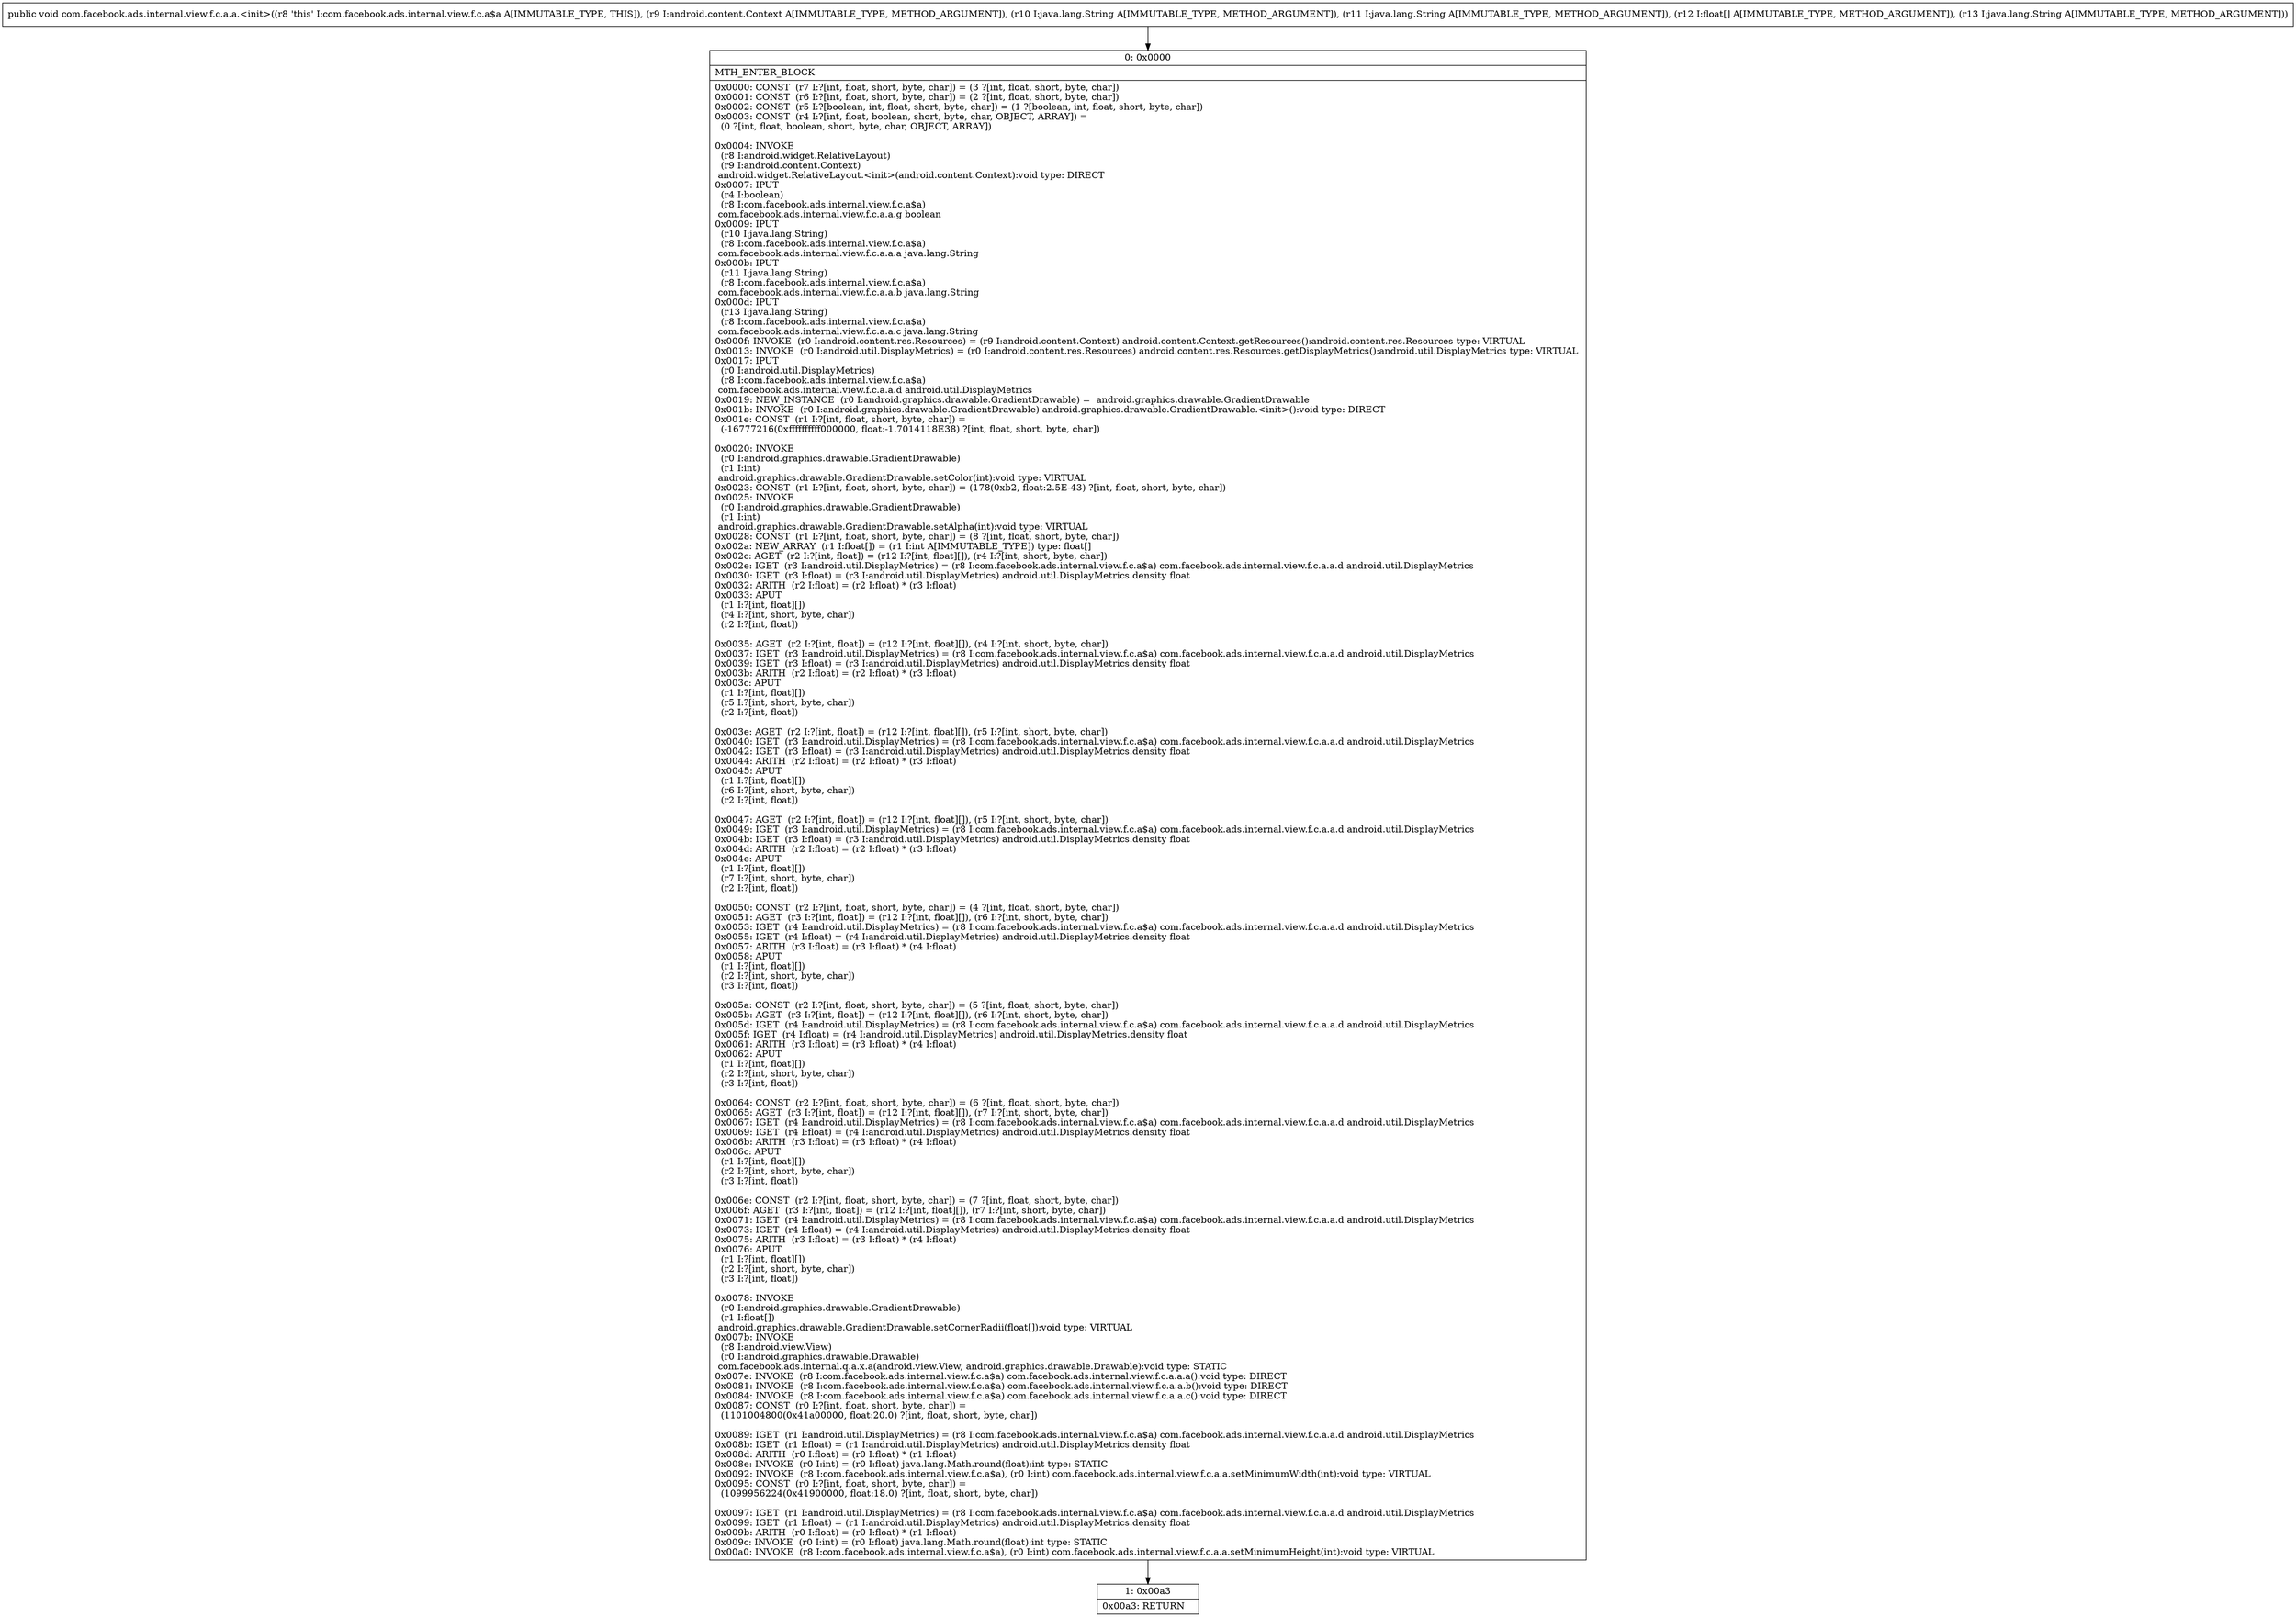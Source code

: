 digraph "CFG forcom.facebook.ads.internal.view.f.c.a.a.\<init\>(Landroid\/content\/Context;Ljava\/lang\/String;Ljava\/lang\/String;[FLjava\/lang\/String;)V" {
Node_0 [shape=record,label="{0\:\ 0x0000|MTH_ENTER_BLOCK\l|0x0000: CONST  (r7 I:?[int, float, short, byte, char]) = (3 ?[int, float, short, byte, char]) \l0x0001: CONST  (r6 I:?[int, float, short, byte, char]) = (2 ?[int, float, short, byte, char]) \l0x0002: CONST  (r5 I:?[boolean, int, float, short, byte, char]) = (1 ?[boolean, int, float, short, byte, char]) \l0x0003: CONST  (r4 I:?[int, float, boolean, short, byte, char, OBJECT, ARRAY]) = \l  (0 ?[int, float, boolean, short, byte, char, OBJECT, ARRAY])\l \l0x0004: INVOKE  \l  (r8 I:android.widget.RelativeLayout)\l  (r9 I:android.content.Context)\l android.widget.RelativeLayout.\<init\>(android.content.Context):void type: DIRECT \l0x0007: IPUT  \l  (r4 I:boolean)\l  (r8 I:com.facebook.ads.internal.view.f.c.a$a)\l com.facebook.ads.internal.view.f.c.a.a.g boolean \l0x0009: IPUT  \l  (r10 I:java.lang.String)\l  (r8 I:com.facebook.ads.internal.view.f.c.a$a)\l com.facebook.ads.internal.view.f.c.a.a.a java.lang.String \l0x000b: IPUT  \l  (r11 I:java.lang.String)\l  (r8 I:com.facebook.ads.internal.view.f.c.a$a)\l com.facebook.ads.internal.view.f.c.a.a.b java.lang.String \l0x000d: IPUT  \l  (r13 I:java.lang.String)\l  (r8 I:com.facebook.ads.internal.view.f.c.a$a)\l com.facebook.ads.internal.view.f.c.a.a.c java.lang.String \l0x000f: INVOKE  (r0 I:android.content.res.Resources) = (r9 I:android.content.Context) android.content.Context.getResources():android.content.res.Resources type: VIRTUAL \l0x0013: INVOKE  (r0 I:android.util.DisplayMetrics) = (r0 I:android.content.res.Resources) android.content.res.Resources.getDisplayMetrics():android.util.DisplayMetrics type: VIRTUAL \l0x0017: IPUT  \l  (r0 I:android.util.DisplayMetrics)\l  (r8 I:com.facebook.ads.internal.view.f.c.a$a)\l com.facebook.ads.internal.view.f.c.a.a.d android.util.DisplayMetrics \l0x0019: NEW_INSTANCE  (r0 I:android.graphics.drawable.GradientDrawable) =  android.graphics.drawable.GradientDrawable \l0x001b: INVOKE  (r0 I:android.graphics.drawable.GradientDrawable) android.graphics.drawable.GradientDrawable.\<init\>():void type: DIRECT \l0x001e: CONST  (r1 I:?[int, float, short, byte, char]) = \l  (\-16777216(0xffffffffff000000, float:\-1.7014118E38) ?[int, float, short, byte, char])\l \l0x0020: INVOKE  \l  (r0 I:android.graphics.drawable.GradientDrawable)\l  (r1 I:int)\l android.graphics.drawable.GradientDrawable.setColor(int):void type: VIRTUAL \l0x0023: CONST  (r1 I:?[int, float, short, byte, char]) = (178(0xb2, float:2.5E\-43) ?[int, float, short, byte, char]) \l0x0025: INVOKE  \l  (r0 I:android.graphics.drawable.GradientDrawable)\l  (r1 I:int)\l android.graphics.drawable.GradientDrawable.setAlpha(int):void type: VIRTUAL \l0x0028: CONST  (r1 I:?[int, float, short, byte, char]) = (8 ?[int, float, short, byte, char]) \l0x002a: NEW_ARRAY  (r1 I:float[]) = (r1 I:int A[IMMUTABLE_TYPE]) type: float[] \l0x002c: AGET  (r2 I:?[int, float]) = (r12 I:?[int, float][]), (r4 I:?[int, short, byte, char]) \l0x002e: IGET  (r3 I:android.util.DisplayMetrics) = (r8 I:com.facebook.ads.internal.view.f.c.a$a) com.facebook.ads.internal.view.f.c.a.a.d android.util.DisplayMetrics \l0x0030: IGET  (r3 I:float) = (r3 I:android.util.DisplayMetrics) android.util.DisplayMetrics.density float \l0x0032: ARITH  (r2 I:float) = (r2 I:float) * (r3 I:float) \l0x0033: APUT  \l  (r1 I:?[int, float][])\l  (r4 I:?[int, short, byte, char])\l  (r2 I:?[int, float])\l \l0x0035: AGET  (r2 I:?[int, float]) = (r12 I:?[int, float][]), (r4 I:?[int, short, byte, char]) \l0x0037: IGET  (r3 I:android.util.DisplayMetrics) = (r8 I:com.facebook.ads.internal.view.f.c.a$a) com.facebook.ads.internal.view.f.c.a.a.d android.util.DisplayMetrics \l0x0039: IGET  (r3 I:float) = (r3 I:android.util.DisplayMetrics) android.util.DisplayMetrics.density float \l0x003b: ARITH  (r2 I:float) = (r2 I:float) * (r3 I:float) \l0x003c: APUT  \l  (r1 I:?[int, float][])\l  (r5 I:?[int, short, byte, char])\l  (r2 I:?[int, float])\l \l0x003e: AGET  (r2 I:?[int, float]) = (r12 I:?[int, float][]), (r5 I:?[int, short, byte, char]) \l0x0040: IGET  (r3 I:android.util.DisplayMetrics) = (r8 I:com.facebook.ads.internal.view.f.c.a$a) com.facebook.ads.internal.view.f.c.a.a.d android.util.DisplayMetrics \l0x0042: IGET  (r3 I:float) = (r3 I:android.util.DisplayMetrics) android.util.DisplayMetrics.density float \l0x0044: ARITH  (r2 I:float) = (r2 I:float) * (r3 I:float) \l0x0045: APUT  \l  (r1 I:?[int, float][])\l  (r6 I:?[int, short, byte, char])\l  (r2 I:?[int, float])\l \l0x0047: AGET  (r2 I:?[int, float]) = (r12 I:?[int, float][]), (r5 I:?[int, short, byte, char]) \l0x0049: IGET  (r3 I:android.util.DisplayMetrics) = (r8 I:com.facebook.ads.internal.view.f.c.a$a) com.facebook.ads.internal.view.f.c.a.a.d android.util.DisplayMetrics \l0x004b: IGET  (r3 I:float) = (r3 I:android.util.DisplayMetrics) android.util.DisplayMetrics.density float \l0x004d: ARITH  (r2 I:float) = (r2 I:float) * (r3 I:float) \l0x004e: APUT  \l  (r1 I:?[int, float][])\l  (r7 I:?[int, short, byte, char])\l  (r2 I:?[int, float])\l \l0x0050: CONST  (r2 I:?[int, float, short, byte, char]) = (4 ?[int, float, short, byte, char]) \l0x0051: AGET  (r3 I:?[int, float]) = (r12 I:?[int, float][]), (r6 I:?[int, short, byte, char]) \l0x0053: IGET  (r4 I:android.util.DisplayMetrics) = (r8 I:com.facebook.ads.internal.view.f.c.a$a) com.facebook.ads.internal.view.f.c.a.a.d android.util.DisplayMetrics \l0x0055: IGET  (r4 I:float) = (r4 I:android.util.DisplayMetrics) android.util.DisplayMetrics.density float \l0x0057: ARITH  (r3 I:float) = (r3 I:float) * (r4 I:float) \l0x0058: APUT  \l  (r1 I:?[int, float][])\l  (r2 I:?[int, short, byte, char])\l  (r3 I:?[int, float])\l \l0x005a: CONST  (r2 I:?[int, float, short, byte, char]) = (5 ?[int, float, short, byte, char]) \l0x005b: AGET  (r3 I:?[int, float]) = (r12 I:?[int, float][]), (r6 I:?[int, short, byte, char]) \l0x005d: IGET  (r4 I:android.util.DisplayMetrics) = (r8 I:com.facebook.ads.internal.view.f.c.a$a) com.facebook.ads.internal.view.f.c.a.a.d android.util.DisplayMetrics \l0x005f: IGET  (r4 I:float) = (r4 I:android.util.DisplayMetrics) android.util.DisplayMetrics.density float \l0x0061: ARITH  (r3 I:float) = (r3 I:float) * (r4 I:float) \l0x0062: APUT  \l  (r1 I:?[int, float][])\l  (r2 I:?[int, short, byte, char])\l  (r3 I:?[int, float])\l \l0x0064: CONST  (r2 I:?[int, float, short, byte, char]) = (6 ?[int, float, short, byte, char]) \l0x0065: AGET  (r3 I:?[int, float]) = (r12 I:?[int, float][]), (r7 I:?[int, short, byte, char]) \l0x0067: IGET  (r4 I:android.util.DisplayMetrics) = (r8 I:com.facebook.ads.internal.view.f.c.a$a) com.facebook.ads.internal.view.f.c.a.a.d android.util.DisplayMetrics \l0x0069: IGET  (r4 I:float) = (r4 I:android.util.DisplayMetrics) android.util.DisplayMetrics.density float \l0x006b: ARITH  (r3 I:float) = (r3 I:float) * (r4 I:float) \l0x006c: APUT  \l  (r1 I:?[int, float][])\l  (r2 I:?[int, short, byte, char])\l  (r3 I:?[int, float])\l \l0x006e: CONST  (r2 I:?[int, float, short, byte, char]) = (7 ?[int, float, short, byte, char]) \l0x006f: AGET  (r3 I:?[int, float]) = (r12 I:?[int, float][]), (r7 I:?[int, short, byte, char]) \l0x0071: IGET  (r4 I:android.util.DisplayMetrics) = (r8 I:com.facebook.ads.internal.view.f.c.a$a) com.facebook.ads.internal.view.f.c.a.a.d android.util.DisplayMetrics \l0x0073: IGET  (r4 I:float) = (r4 I:android.util.DisplayMetrics) android.util.DisplayMetrics.density float \l0x0075: ARITH  (r3 I:float) = (r3 I:float) * (r4 I:float) \l0x0076: APUT  \l  (r1 I:?[int, float][])\l  (r2 I:?[int, short, byte, char])\l  (r3 I:?[int, float])\l \l0x0078: INVOKE  \l  (r0 I:android.graphics.drawable.GradientDrawable)\l  (r1 I:float[])\l android.graphics.drawable.GradientDrawable.setCornerRadii(float[]):void type: VIRTUAL \l0x007b: INVOKE  \l  (r8 I:android.view.View)\l  (r0 I:android.graphics.drawable.Drawable)\l com.facebook.ads.internal.q.a.x.a(android.view.View, android.graphics.drawable.Drawable):void type: STATIC \l0x007e: INVOKE  (r8 I:com.facebook.ads.internal.view.f.c.a$a) com.facebook.ads.internal.view.f.c.a.a.a():void type: DIRECT \l0x0081: INVOKE  (r8 I:com.facebook.ads.internal.view.f.c.a$a) com.facebook.ads.internal.view.f.c.a.a.b():void type: DIRECT \l0x0084: INVOKE  (r8 I:com.facebook.ads.internal.view.f.c.a$a) com.facebook.ads.internal.view.f.c.a.a.c():void type: DIRECT \l0x0087: CONST  (r0 I:?[int, float, short, byte, char]) = \l  (1101004800(0x41a00000, float:20.0) ?[int, float, short, byte, char])\l \l0x0089: IGET  (r1 I:android.util.DisplayMetrics) = (r8 I:com.facebook.ads.internal.view.f.c.a$a) com.facebook.ads.internal.view.f.c.a.a.d android.util.DisplayMetrics \l0x008b: IGET  (r1 I:float) = (r1 I:android.util.DisplayMetrics) android.util.DisplayMetrics.density float \l0x008d: ARITH  (r0 I:float) = (r0 I:float) * (r1 I:float) \l0x008e: INVOKE  (r0 I:int) = (r0 I:float) java.lang.Math.round(float):int type: STATIC \l0x0092: INVOKE  (r8 I:com.facebook.ads.internal.view.f.c.a$a), (r0 I:int) com.facebook.ads.internal.view.f.c.a.a.setMinimumWidth(int):void type: VIRTUAL \l0x0095: CONST  (r0 I:?[int, float, short, byte, char]) = \l  (1099956224(0x41900000, float:18.0) ?[int, float, short, byte, char])\l \l0x0097: IGET  (r1 I:android.util.DisplayMetrics) = (r8 I:com.facebook.ads.internal.view.f.c.a$a) com.facebook.ads.internal.view.f.c.a.a.d android.util.DisplayMetrics \l0x0099: IGET  (r1 I:float) = (r1 I:android.util.DisplayMetrics) android.util.DisplayMetrics.density float \l0x009b: ARITH  (r0 I:float) = (r0 I:float) * (r1 I:float) \l0x009c: INVOKE  (r0 I:int) = (r0 I:float) java.lang.Math.round(float):int type: STATIC \l0x00a0: INVOKE  (r8 I:com.facebook.ads.internal.view.f.c.a$a), (r0 I:int) com.facebook.ads.internal.view.f.c.a.a.setMinimumHeight(int):void type: VIRTUAL \l}"];
Node_1 [shape=record,label="{1\:\ 0x00a3|0x00a3: RETURN   \l}"];
MethodNode[shape=record,label="{public void com.facebook.ads.internal.view.f.c.a.a.\<init\>((r8 'this' I:com.facebook.ads.internal.view.f.c.a$a A[IMMUTABLE_TYPE, THIS]), (r9 I:android.content.Context A[IMMUTABLE_TYPE, METHOD_ARGUMENT]), (r10 I:java.lang.String A[IMMUTABLE_TYPE, METHOD_ARGUMENT]), (r11 I:java.lang.String A[IMMUTABLE_TYPE, METHOD_ARGUMENT]), (r12 I:float[] A[IMMUTABLE_TYPE, METHOD_ARGUMENT]), (r13 I:java.lang.String A[IMMUTABLE_TYPE, METHOD_ARGUMENT])) }"];
MethodNode -> Node_0;
Node_0 -> Node_1;
}

